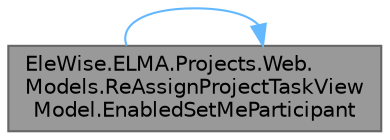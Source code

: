 digraph "EleWise.ELMA.Projects.Web.Models.ReAssignProjectTaskViewModel.EnabledSetMeParticipant"
{
 // LATEX_PDF_SIZE
  bgcolor="transparent";
  edge [fontname=Helvetica,fontsize=10,labelfontname=Helvetica,labelfontsize=10];
  node [fontname=Helvetica,fontsize=10,shape=box,height=0.2,width=0.4];
  rankdir="LR";
  Node1 [id="Node000001",label="EleWise.ELMA.Projects.Web.\lModels.ReAssignProjectTaskView\lModel.EnabledSetMeParticipant",height=0.2,width=0.4,color="gray40", fillcolor="grey60", style="filled", fontcolor="black",tooltip="Разрешить устанавливать себя исполнителем или контролёром."];
  Node1 -> Node1 [id="edge1_Node000001_Node000001",color="steelblue1",style="solid",tooltip=" "];
}
